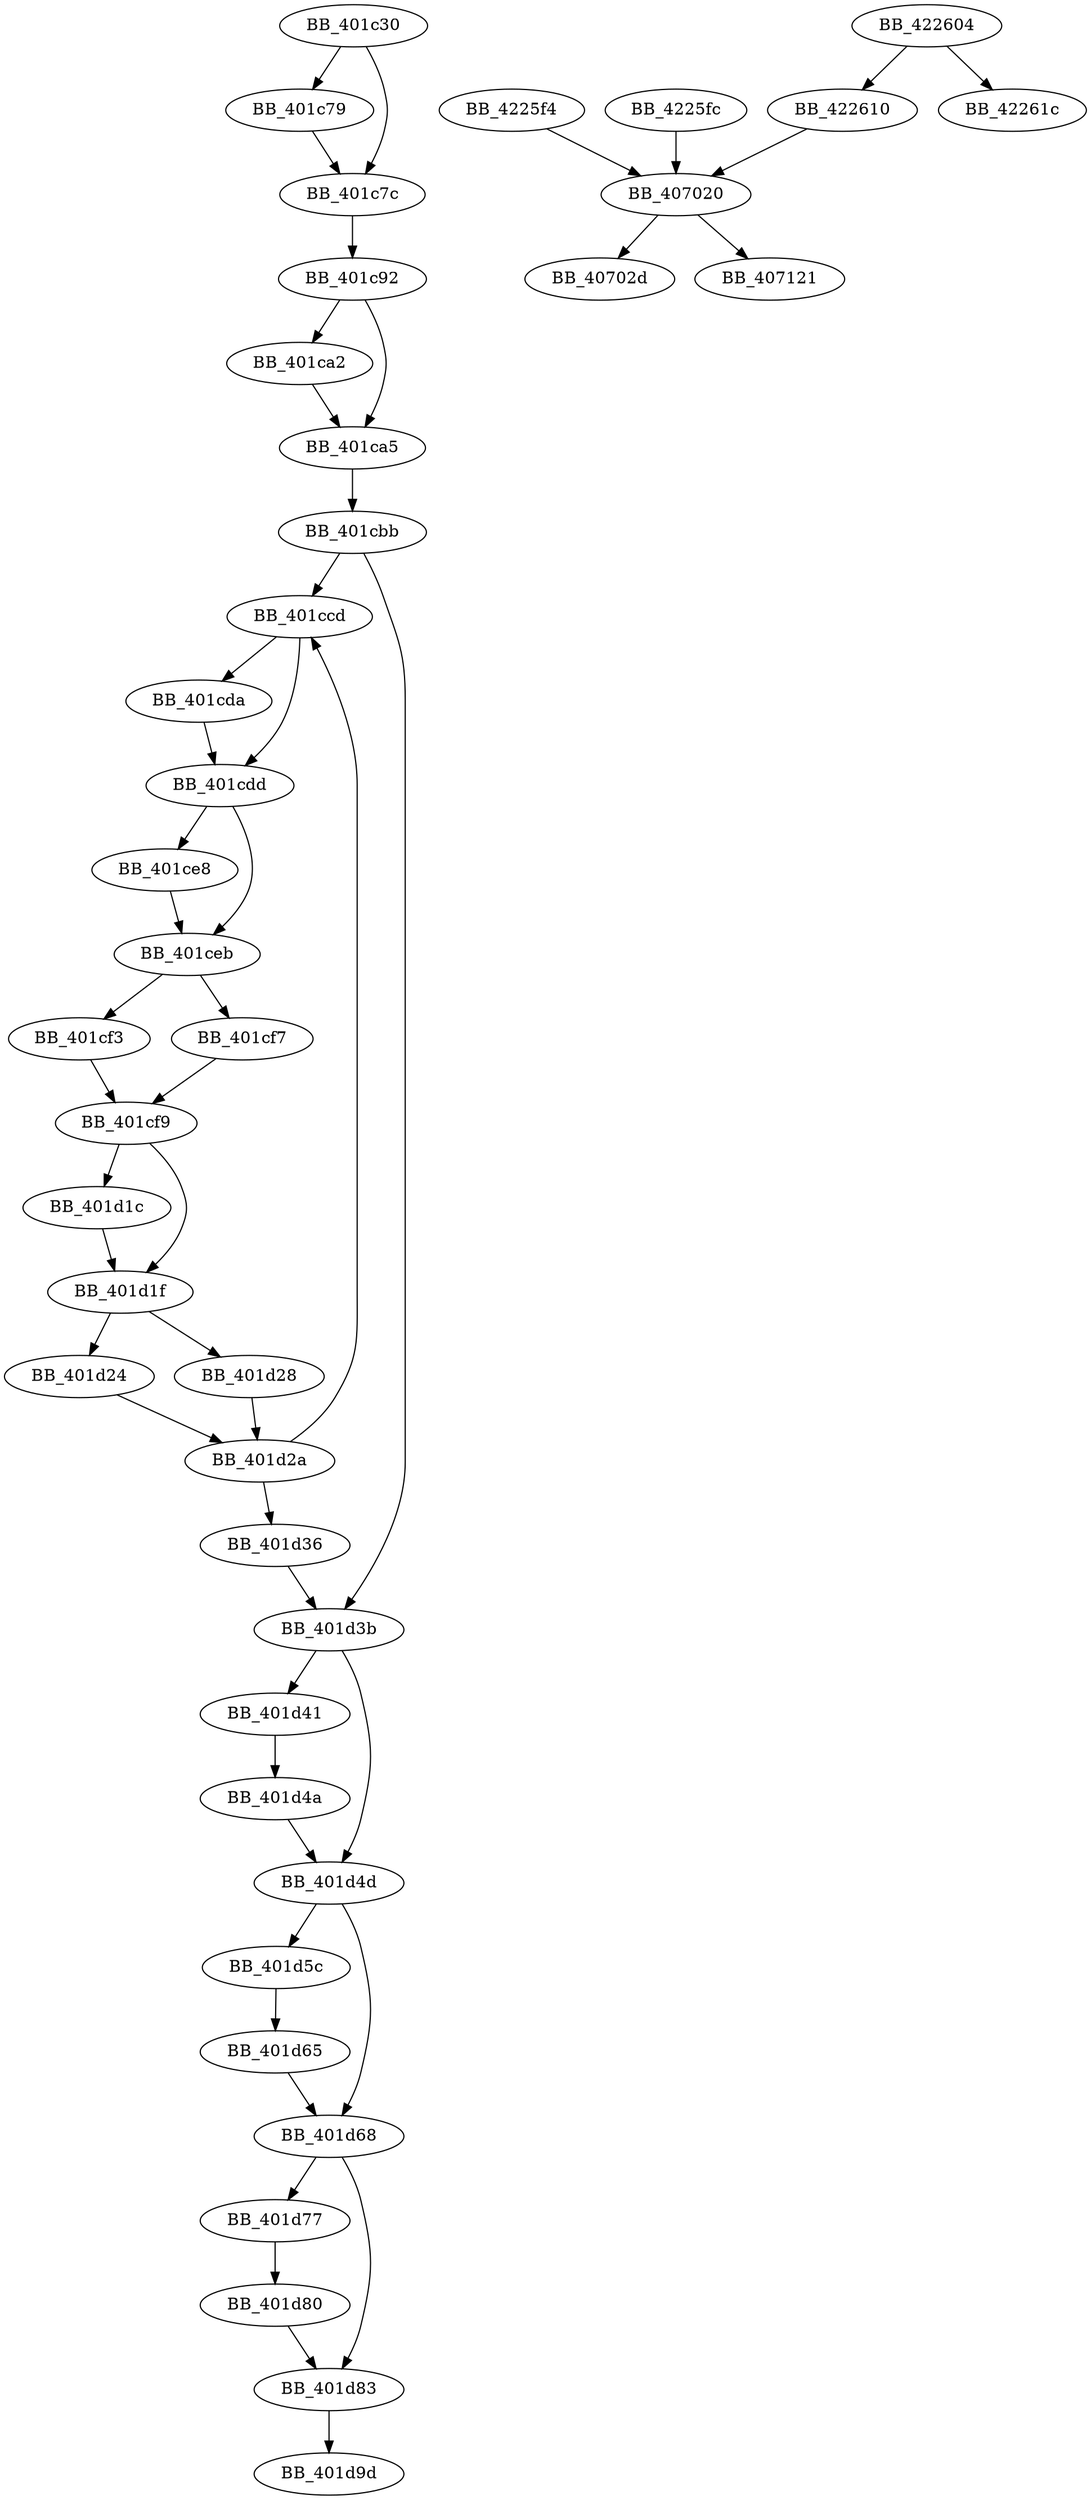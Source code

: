 DiGraph sub_401C30{
BB_401c30->BB_401c79
BB_401c30->BB_401c7c
BB_401c79->BB_401c7c
BB_401c7c->BB_401c92
BB_401c92->BB_401ca2
BB_401c92->BB_401ca5
BB_401ca2->BB_401ca5
BB_401ca5->BB_401cbb
BB_401cbb->BB_401ccd
BB_401cbb->BB_401d3b
BB_401ccd->BB_401cda
BB_401ccd->BB_401cdd
BB_401cda->BB_401cdd
BB_401cdd->BB_401ce8
BB_401cdd->BB_401ceb
BB_401ce8->BB_401ceb
BB_401ceb->BB_401cf3
BB_401ceb->BB_401cf7
BB_401cf3->BB_401cf9
BB_401cf7->BB_401cf9
BB_401cf9->BB_401d1c
BB_401cf9->BB_401d1f
BB_401d1c->BB_401d1f
BB_401d1f->BB_401d24
BB_401d1f->BB_401d28
BB_401d24->BB_401d2a
BB_401d28->BB_401d2a
BB_401d2a->BB_401ccd
BB_401d2a->BB_401d36
BB_401d36->BB_401d3b
BB_401d3b->BB_401d41
BB_401d3b->BB_401d4d
BB_401d41->BB_401d4a
BB_401d4a->BB_401d4d
BB_401d4d->BB_401d5c
BB_401d4d->BB_401d68
BB_401d5c->BB_401d65
BB_401d65->BB_401d68
BB_401d68->BB_401d77
BB_401d68->BB_401d83
BB_401d77->BB_401d80
BB_401d80->BB_401d83
BB_401d83->BB_401d9d
BB_407020->BB_40702d
BB_407020->BB_407121
BB_4225f4->BB_407020
BB_4225fc->BB_407020
BB_422604->BB_422610
BB_422604->BB_42261c
BB_422610->BB_407020
}
